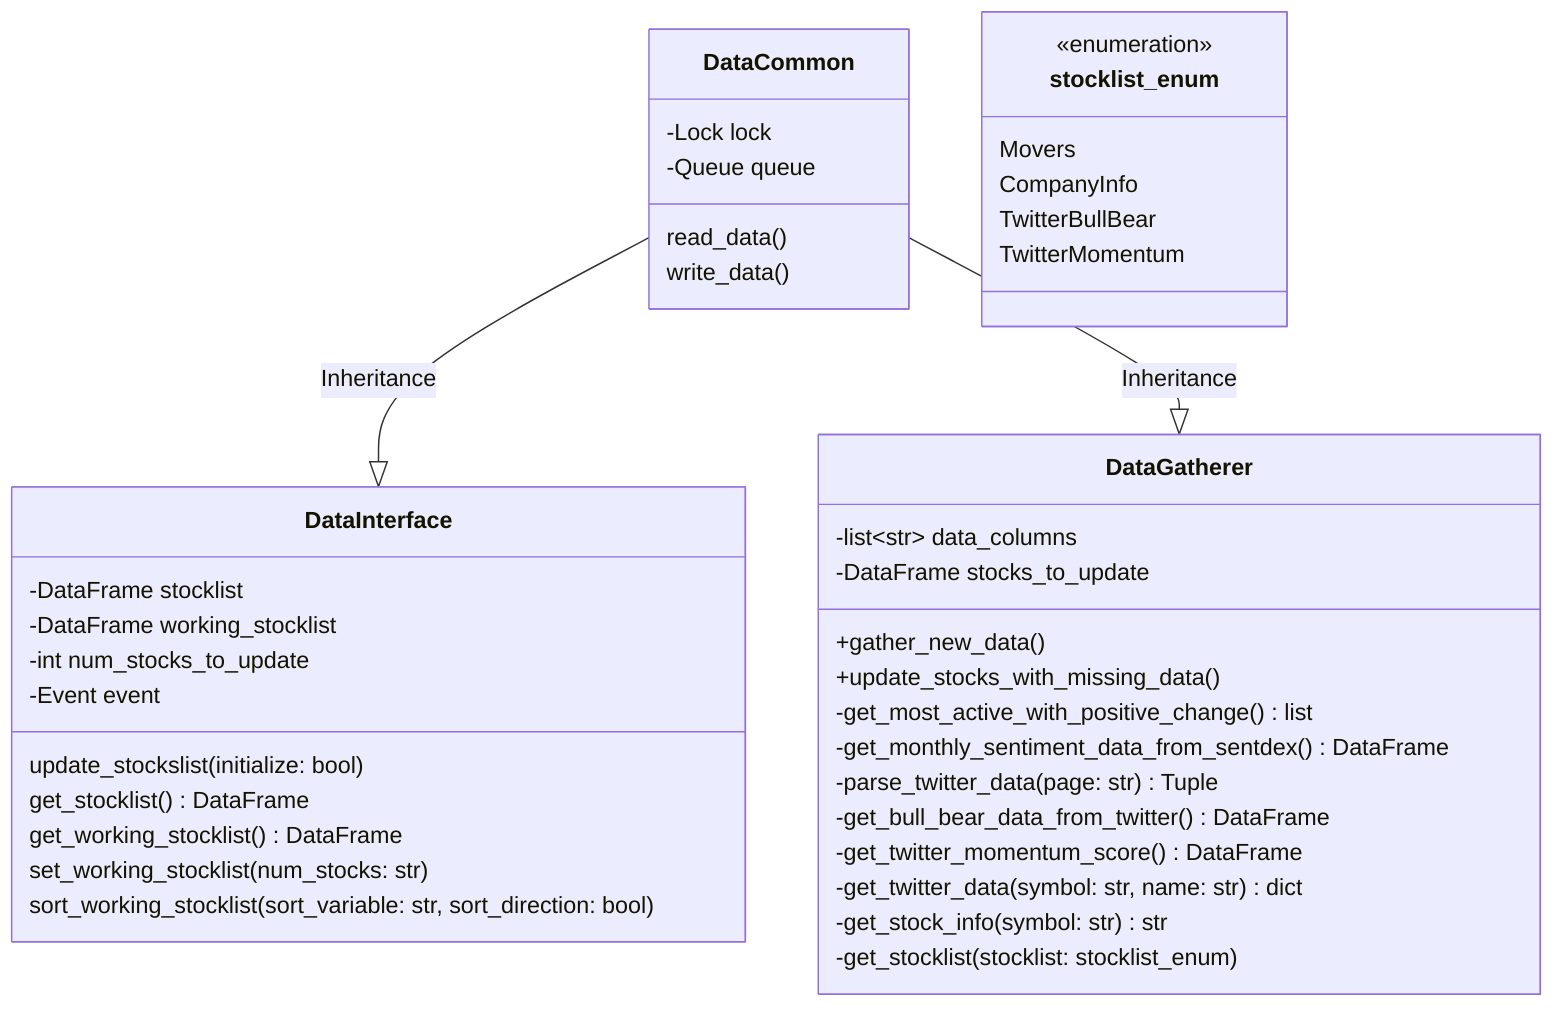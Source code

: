 classDiagram
class DataCommon{
    read_data()
    write_data()
    -Lock lock
    -Queue queue
}

class DataInterface{
    -DataFrame stocklist
    -DataFrame working_stocklist
    -int num_stocks_to_update
    -Event event

    update_stockslist(initialize: bool)
    get_stocklist() DataFrame
    get_working_stocklist() DataFrame
    set_working_stocklist(num_stocks: str)
    sort_working_stocklist(sort_variable: str, sort_direction: bool)
}

class DataGatherer{
    -list~str~ data_columns
    -DataFrame stocks_to_update

    +gather_new_data()
    +update_stocks_with_missing_data()
    -get_most_active_with_positive_change() list
    -get_monthly_sentiment_data_from_sentdex() DataFrame
    -parse_twitter_data(page: str) Tuple
    -get_bull_bear_data_from_twitter() DataFrame
    -get_twitter_momentum_score() DataFrame
    -get_twitter_data(symbol: str, name: str) dict
    -get_stock_info(symbol: str) str
    -get_stocklist(stocklist: stocklist_enum)
}

class stocklist_enum{
    <<enumeration>>
    Movers
    CompanyInfo
    TwitterBullBear
    TwitterMomentum
}

DataCommon --|> DataInterface : Inheritance
DataCommon --|> DataGatherer : Inheritance